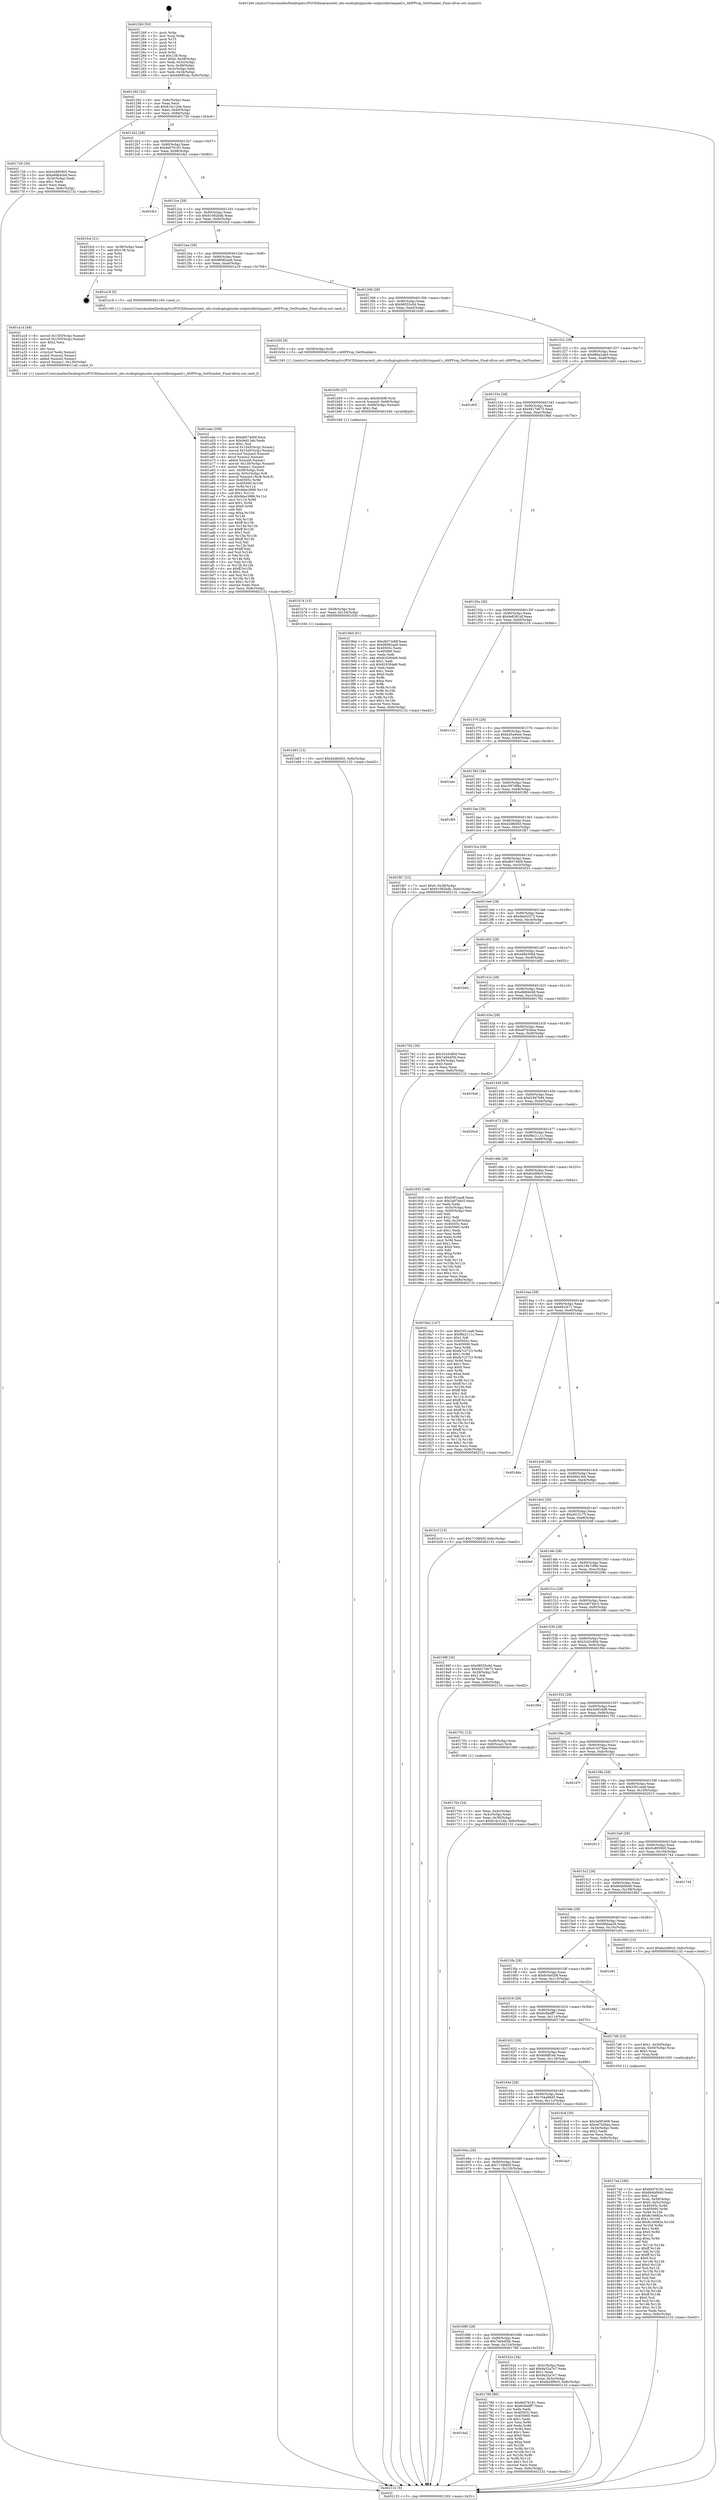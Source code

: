 digraph "0x401260" {
  label = "0x401260 (/mnt/c/Users/mathe/Desktop/tcc/POCII/binaries/extr_obs-studiopluginsobs-outputslibrtmpamf.c_AMFProp_GetNumber_Final-ollvm.out::main(0))"
  labelloc = "t"
  node[shape=record]

  Entry [label="",width=0.3,height=0.3,shape=circle,fillcolor=black,style=filled]
  "0x401292" [label="{
     0x401292 [32]\l
     | [instrs]\l
     &nbsp;&nbsp;0x401292 \<+6\>: mov -0x8c(%rbp),%eax\l
     &nbsp;&nbsp;0x401298 \<+2\>: mov %eax,%ecx\l
     &nbsp;&nbsp;0x40129a \<+6\>: sub $0x814c12d4,%ecx\l
     &nbsp;&nbsp;0x4012a0 \<+6\>: mov %eax,-0x90(%rbp)\l
     &nbsp;&nbsp;0x4012a6 \<+6\>: mov %ecx,-0x94(%rbp)\l
     &nbsp;&nbsp;0x4012ac \<+6\>: je 0000000000401726 \<main+0x4c6\>\l
  }"]
  "0x401726" [label="{
     0x401726 [30]\l
     | [instrs]\l
     &nbsp;&nbsp;0x401726 \<+5\>: mov $0x5c895905,%eax\l
     &nbsp;&nbsp;0x40172b \<+5\>: mov $0xe8d64cb8,%ecx\l
     &nbsp;&nbsp;0x401730 \<+3\>: mov -0x30(%rbp),%edx\l
     &nbsp;&nbsp;0x401733 \<+3\>: cmp $0x1,%edx\l
     &nbsp;&nbsp;0x401736 \<+3\>: cmovl %ecx,%eax\l
     &nbsp;&nbsp;0x401739 \<+6\>: mov %eax,-0x8c(%rbp)\l
     &nbsp;&nbsp;0x40173f \<+5\>: jmp 0000000000402132 \<main+0xed2\>\l
  }"]
  "0x4012b2" [label="{
     0x4012b2 [28]\l
     | [instrs]\l
     &nbsp;&nbsp;0x4012b2 \<+5\>: jmp 00000000004012b7 \<main+0x57\>\l
     &nbsp;&nbsp;0x4012b7 \<+6\>: mov -0x90(%rbp),%eax\l
     &nbsp;&nbsp;0x4012bd \<+5\>: sub $0x8e076181,%eax\l
     &nbsp;&nbsp;0x4012c2 \<+6\>: mov %eax,-0x98(%rbp)\l
     &nbsp;&nbsp;0x4012c8 \<+6\>: je 0000000000401fe2 \<main+0xd82\>\l
  }"]
  Exit [label="",width=0.3,height=0.3,shape=circle,fillcolor=black,style=filled,peripheries=2]
  "0x401fe2" [label="{
     0x401fe2\l
  }", style=dashed]
  "0x4012ce" [label="{
     0x4012ce [28]\l
     | [instrs]\l
     &nbsp;&nbsp;0x4012ce \<+5\>: jmp 00000000004012d3 \<main+0x73\>\l
     &nbsp;&nbsp;0x4012d3 \<+6\>: mov -0x90(%rbp),%eax\l
     &nbsp;&nbsp;0x4012d9 \<+5\>: sub $0x91082bdb,%eax\l
     &nbsp;&nbsp;0x4012de \<+6\>: mov %eax,-0x9c(%rbp)\l
     &nbsp;&nbsp;0x4012e4 \<+6\>: je 0000000000401fcd \<main+0xd6d\>\l
  }"]
  "0x401b83" [label="{
     0x401b83 [15]\l
     | [instrs]\l
     &nbsp;&nbsp;0x401b83 \<+10\>: movl $0xd2dfe0d3,-0x8c(%rbp)\l
     &nbsp;&nbsp;0x401b8d \<+5\>: jmp 0000000000402132 \<main+0xed2\>\l
  }"]
  "0x401fcd" [label="{
     0x401fcd [21]\l
     | [instrs]\l
     &nbsp;&nbsp;0x401fcd \<+3\>: mov -0x38(%rbp),%eax\l
     &nbsp;&nbsp;0x401fd0 \<+7\>: add $0x138,%rsp\l
     &nbsp;&nbsp;0x401fd7 \<+1\>: pop %rbx\l
     &nbsp;&nbsp;0x401fd8 \<+2\>: pop %r12\l
     &nbsp;&nbsp;0x401fda \<+2\>: pop %r13\l
     &nbsp;&nbsp;0x401fdc \<+2\>: pop %r14\l
     &nbsp;&nbsp;0x401fde \<+2\>: pop %r15\l
     &nbsp;&nbsp;0x401fe0 \<+1\>: pop %rbp\l
     &nbsp;&nbsp;0x401fe1 \<+1\>: ret\l
  }"]
  "0x4012ea" [label="{
     0x4012ea [28]\l
     | [instrs]\l
     &nbsp;&nbsp;0x4012ea \<+5\>: jmp 00000000004012ef \<main+0x8f\>\l
     &nbsp;&nbsp;0x4012ef \<+6\>: mov -0x90(%rbp),%eax\l
     &nbsp;&nbsp;0x4012f5 \<+5\>: sub $0x98082aa9,%eax\l
     &nbsp;&nbsp;0x4012fa \<+6\>: mov %eax,-0xa0(%rbp)\l
     &nbsp;&nbsp;0x401300 \<+6\>: je 0000000000401a18 \<main+0x7b8\>\l
  }"]
  "0x401b74" [label="{
     0x401b74 [15]\l
     | [instrs]\l
     &nbsp;&nbsp;0x401b74 \<+4\>: mov -0x58(%rbp),%rdi\l
     &nbsp;&nbsp;0x401b78 \<+6\>: mov %eax,-0x134(%rbp)\l
     &nbsp;&nbsp;0x401b7e \<+5\>: call 0000000000401030 \<free@plt\>\l
     | [calls]\l
     &nbsp;&nbsp;0x401030 \{1\} (unknown)\l
  }"]
  "0x401a18" [label="{
     0x401a18 [5]\l
     | [instrs]\l
     &nbsp;&nbsp;0x401a18 \<+5\>: call 0000000000401160 \<next_i\>\l
     | [calls]\l
     &nbsp;&nbsp;0x401160 \{1\} (/mnt/c/Users/mathe/Desktop/tcc/POCII/binaries/extr_obs-studiopluginsobs-outputslibrtmpamf.c_AMFProp_GetNumber_Final-ollvm.out::next_i)\l
  }"]
  "0x401306" [label="{
     0x401306 [28]\l
     | [instrs]\l
     &nbsp;&nbsp;0x401306 \<+5\>: jmp 000000000040130b \<main+0xab\>\l
     &nbsp;&nbsp;0x40130b \<+6\>: mov -0x90(%rbp),%eax\l
     &nbsp;&nbsp;0x401311 \<+5\>: sub $0x98555c0d,%eax\l
     &nbsp;&nbsp;0x401316 \<+6\>: mov %eax,-0xa4(%rbp)\l
     &nbsp;&nbsp;0x40131c \<+6\>: je 0000000000401b50 \<main+0x8f0\>\l
  }"]
  "0x401b59" [label="{
     0x401b59 [27]\l
     | [instrs]\l
     &nbsp;&nbsp;0x401b59 \<+10\>: movabs $0x4030f6,%rdi\l
     &nbsp;&nbsp;0x401b63 \<+5\>: movsd %xmm0,-0x68(%rbp)\l
     &nbsp;&nbsp;0x401b68 \<+5\>: movsd -0x68(%rbp),%xmm0\l
     &nbsp;&nbsp;0x401b6d \<+2\>: mov $0x1,%al\l
     &nbsp;&nbsp;0x401b6f \<+5\>: call 0000000000401040 \<printf@plt\>\l
     | [calls]\l
     &nbsp;&nbsp;0x401040 \{1\} (unknown)\l
  }"]
  "0x401b50" [label="{
     0x401b50 [9]\l
     | [instrs]\l
     &nbsp;&nbsp;0x401b50 \<+4\>: mov -0x58(%rbp),%rdi\l
     &nbsp;&nbsp;0x401b54 \<+5\>: call 0000000000401240 \<AMFProp_GetNumber\>\l
     | [calls]\l
     &nbsp;&nbsp;0x401240 \{1\} (/mnt/c/Users/mathe/Desktop/tcc/POCII/binaries/extr_obs-studiopluginsobs-outputslibrtmpamf.c_AMFProp_GetNumber_Final-ollvm.out::AMFProp_GetNumber)\l
  }"]
  "0x401322" [label="{
     0x401322 [28]\l
     | [instrs]\l
     &nbsp;&nbsp;0x401322 \<+5\>: jmp 0000000000401327 \<main+0xc7\>\l
     &nbsp;&nbsp;0x401327 \<+6\>: mov -0x90(%rbp),%eax\l
     &nbsp;&nbsp;0x40132d \<+5\>: sub $0x98ba2ab0,%eax\l
     &nbsp;&nbsp;0x401332 \<+6\>: mov %eax,-0xa8(%rbp)\l
     &nbsp;&nbsp;0x401338 \<+6\>: je 0000000000401d05 \<main+0xaa5\>\l
  }"]
  "0x401a4e" [label="{
     0x401a4e [209]\l
     | [instrs]\l
     &nbsp;&nbsp;0x401a4e \<+5\>: mov $0xd6574d0f,%ecx\l
     &nbsp;&nbsp;0x401a53 \<+5\>: mov $0x9dd13eb,%edx\l
     &nbsp;&nbsp;0x401a58 \<+3\>: mov $0x1,%sil\l
     &nbsp;&nbsp;0x401a5b \<+8\>: movsd 0x15a5(%rip),%xmm1\l
     &nbsp;&nbsp;0x401a63 \<+8\>: movsd 0x15a5(%rip),%xmm2\l
     &nbsp;&nbsp;0x401a6b \<+4\>: cvtss2sd %xmm0,%xmm0\l
     &nbsp;&nbsp;0x401a6f \<+4\>: divsd %xmm2,%xmm0\l
     &nbsp;&nbsp;0x401a73 \<+4\>: addsd %xmm0,%xmm1\l
     &nbsp;&nbsp;0x401a77 \<+8\>: movsd -0x130(%rbp),%xmm0\l
     &nbsp;&nbsp;0x401a7f \<+4\>: mulsd %xmm1,%xmm0\l
     &nbsp;&nbsp;0x401a83 \<+4\>: mov -0x58(%rbp),%rdi\l
     &nbsp;&nbsp;0x401a87 \<+4\>: movslq -0x5c(%rbp),%r8\l
     &nbsp;&nbsp;0x401a8b \<+6\>: movsd %xmm0,(%rdi,%r8,8)\l
     &nbsp;&nbsp;0x401a91 \<+8\>: mov 0x40505c,%r9d\l
     &nbsp;&nbsp;0x401a99 \<+8\>: mov 0x405060,%r10d\l
     &nbsp;&nbsp;0x401aa1 \<+3\>: mov %r9d,%r11d\l
     &nbsp;&nbsp;0x401aa4 \<+7\>: add $0x9dac3886,%r11d\l
     &nbsp;&nbsp;0x401aab \<+4\>: sub $0x1,%r11d\l
     &nbsp;&nbsp;0x401aaf \<+7\>: sub $0x9dac3886,%r11d\l
     &nbsp;&nbsp;0x401ab6 \<+4\>: imul %r11d,%r9d\l
     &nbsp;&nbsp;0x401aba \<+4\>: and $0x1,%r9d\l
     &nbsp;&nbsp;0x401abe \<+4\>: cmp $0x0,%r9d\l
     &nbsp;&nbsp;0x401ac2 \<+3\>: sete %bl\l
     &nbsp;&nbsp;0x401ac5 \<+4\>: cmp $0xa,%r10d\l
     &nbsp;&nbsp;0x401ac9 \<+4\>: setl %r14b\l
     &nbsp;&nbsp;0x401acd \<+3\>: mov %bl,%r15b\l
     &nbsp;&nbsp;0x401ad0 \<+4\>: xor $0xff,%r15b\l
     &nbsp;&nbsp;0x401ad4 \<+3\>: mov %r14b,%r12b\l
     &nbsp;&nbsp;0x401ad7 \<+4\>: xor $0xff,%r12b\l
     &nbsp;&nbsp;0x401adb \<+4\>: xor $0x1,%sil\l
     &nbsp;&nbsp;0x401adf \<+3\>: mov %r15b,%r13b\l
     &nbsp;&nbsp;0x401ae2 \<+4\>: and $0xff,%r13b\l
     &nbsp;&nbsp;0x401ae6 \<+3\>: and %sil,%bl\l
     &nbsp;&nbsp;0x401ae9 \<+3\>: mov %r12b,%dil\l
     &nbsp;&nbsp;0x401aec \<+4\>: and $0xff,%dil\l
     &nbsp;&nbsp;0x401af0 \<+3\>: and %sil,%r14b\l
     &nbsp;&nbsp;0x401af3 \<+3\>: or %bl,%r13b\l
     &nbsp;&nbsp;0x401af6 \<+3\>: or %r14b,%dil\l
     &nbsp;&nbsp;0x401af9 \<+3\>: xor %dil,%r13b\l
     &nbsp;&nbsp;0x401afc \<+3\>: or %r12b,%r15b\l
     &nbsp;&nbsp;0x401aff \<+4\>: xor $0xff,%r15b\l
     &nbsp;&nbsp;0x401b03 \<+4\>: or $0x1,%sil\l
     &nbsp;&nbsp;0x401b07 \<+3\>: and %sil,%r15b\l
     &nbsp;&nbsp;0x401b0a \<+3\>: or %r15b,%r13b\l
     &nbsp;&nbsp;0x401b0d \<+4\>: test $0x1,%r13b\l
     &nbsp;&nbsp;0x401b11 \<+3\>: cmovne %edx,%ecx\l
     &nbsp;&nbsp;0x401b14 \<+6\>: mov %ecx,-0x8c(%rbp)\l
     &nbsp;&nbsp;0x401b1a \<+5\>: jmp 0000000000402132 \<main+0xed2\>\l
  }"]
  "0x401d05" [label="{
     0x401d05\l
  }", style=dashed]
  "0x40133e" [label="{
     0x40133e [28]\l
     | [instrs]\l
     &nbsp;&nbsp;0x40133e \<+5\>: jmp 0000000000401343 \<main+0xe3\>\l
     &nbsp;&nbsp;0x401343 \<+6\>: mov -0x90(%rbp),%eax\l
     &nbsp;&nbsp;0x401349 \<+5\>: sub $0x9d17d673,%eax\l
     &nbsp;&nbsp;0x40134e \<+6\>: mov %eax,-0xac(%rbp)\l
     &nbsp;&nbsp;0x401354 \<+6\>: je 00000000004019bd \<main+0x75d\>\l
  }"]
  "0x401a1d" [label="{
     0x401a1d [49]\l
     | [instrs]\l
     &nbsp;&nbsp;0x401a1d \<+8\>: movsd 0x15f3(%rip),%xmm0\l
     &nbsp;&nbsp;0x401a25 \<+8\>: movsd 0x15f3(%rip),%xmm1\l
     &nbsp;&nbsp;0x401a2d \<+5\>: mov $0x2,%ecx\l
     &nbsp;&nbsp;0x401a32 \<+1\>: cltd\l
     &nbsp;&nbsp;0x401a33 \<+2\>: idiv %ecx\l
     &nbsp;&nbsp;0x401a35 \<+4\>: cvtsi2sd %edx,%xmm2\l
     &nbsp;&nbsp;0x401a39 \<+4\>: mulsd %xmm2,%xmm1\l
     &nbsp;&nbsp;0x401a3d \<+4\>: addsd %xmm0,%xmm1\l
     &nbsp;&nbsp;0x401a41 \<+8\>: movsd %xmm1,-0x130(%rbp)\l
     &nbsp;&nbsp;0x401a49 \<+5\>: call 00000000004011a0 \<next_f\>\l
     | [calls]\l
     &nbsp;&nbsp;0x4011a0 \{1\} (/mnt/c/Users/mathe/Desktop/tcc/POCII/binaries/extr_obs-studiopluginsobs-outputslibrtmpamf.c_AMFProp_GetNumber_Final-ollvm.out::next_f)\l
  }"]
  "0x4019bd" [label="{
     0x4019bd [91]\l
     | [instrs]\l
     &nbsp;&nbsp;0x4019bd \<+5\>: mov $0xd6574d0f,%eax\l
     &nbsp;&nbsp;0x4019c2 \<+5\>: mov $0x98082aa9,%ecx\l
     &nbsp;&nbsp;0x4019c7 \<+7\>: mov 0x40505c,%edx\l
     &nbsp;&nbsp;0x4019ce \<+7\>: mov 0x405060,%esi\l
     &nbsp;&nbsp;0x4019d5 \<+2\>: mov %edx,%edi\l
     &nbsp;&nbsp;0x4019d7 \<+6\>: add $0x816394e6,%edi\l
     &nbsp;&nbsp;0x4019dd \<+3\>: sub $0x1,%edi\l
     &nbsp;&nbsp;0x4019e0 \<+6\>: sub $0x816394e6,%edi\l
     &nbsp;&nbsp;0x4019e6 \<+3\>: imul %edi,%edx\l
     &nbsp;&nbsp;0x4019e9 \<+3\>: and $0x1,%edx\l
     &nbsp;&nbsp;0x4019ec \<+3\>: cmp $0x0,%edx\l
     &nbsp;&nbsp;0x4019ef \<+4\>: sete %r8b\l
     &nbsp;&nbsp;0x4019f3 \<+3\>: cmp $0xa,%esi\l
     &nbsp;&nbsp;0x4019f6 \<+4\>: setl %r9b\l
     &nbsp;&nbsp;0x4019fa \<+3\>: mov %r8b,%r10b\l
     &nbsp;&nbsp;0x4019fd \<+3\>: and %r9b,%r10b\l
     &nbsp;&nbsp;0x401a00 \<+3\>: xor %r9b,%r8b\l
     &nbsp;&nbsp;0x401a03 \<+3\>: or %r8b,%r10b\l
     &nbsp;&nbsp;0x401a06 \<+4\>: test $0x1,%r10b\l
     &nbsp;&nbsp;0x401a0a \<+3\>: cmovne %ecx,%eax\l
     &nbsp;&nbsp;0x401a0d \<+6\>: mov %eax,-0x8c(%rbp)\l
     &nbsp;&nbsp;0x401a13 \<+5\>: jmp 0000000000402132 \<main+0xed2\>\l
  }"]
  "0x40135a" [label="{
     0x40135a [28]\l
     | [instrs]\l
     &nbsp;&nbsp;0x40135a \<+5\>: jmp 000000000040135f \<main+0xff\>\l
     &nbsp;&nbsp;0x40135f \<+6\>: mov -0x90(%rbp),%eax\l
     &nbsp;&nbsp;0x401365 \<+5\>: sub $0x9e8381df,%eax\l
     &nbsp;&nbsp;0x40136a \<+6\>: mov %eax,-0xb0(%rbp)\l
     &nbsp;&nbsp;0x401370 \<+6\>: je 0000000000401c1b \<main+0x9bb\>\l
  }"]
  "0x4017ed" [label="{
     0x4017ed [166]\l
     | [instrs]\l
     &nbsp;&nbsp;0x4017ed \<+5\>: mov $0x8e076181,%ecx\l
     &nbsp;&nbsp;0x4017f2 \<+5\>: mov $0x664b0b40,%edx\l
     &nbsp;&nbsp;0x4017f7 \<+3\>: mov $0x1,%sil\l
     &nbsp;&nbsp;0x4017fa \<+4\>: mov %rax,-0x58(%rbp)\l
     &nbsp;&nbsp;0x4017fe \<+7\>: movl $0x0,-0x5c(%rbp)\l
     &nbsp;&nbsp;0x401805 \<+8\>: mov 0x40505c,%r8d\l
     &nbsp;&nbsp;0x40180d \<+8\>: mov 0x405060,%r9d\l
     &nbsp;&nbsp;0x401815 \<+3\>: mov %r8d,%r10d\l
     &nbsp;&nbsp;0x401818 \<+7\>: sub $0x8c16682e,%r10d\l
     &nbsp;&nbsp;0x40181f \<+4\>: sub $0x1,%r10d\l
     &nbsp;&nbsp;0x401823 \<+7\>: add $0x8c16682e,%r10d\l
     &nbsp;&nbsp;0x40182a \<+4\>: imul %r10d,%r8d\l
     &nbsp;&nbsp;0x40182e \<+4\>: and $0x1,%r8d\l
     &nbsp;&nbsp;0x401832 \<+4\>: cmp $0x0,%r8d\l
     &nbsp;&nbsp;0x401836 \<+4\>: sete %r11b\l
     &nbsp;&nbsp;0x40183a \<+4\>: cmp $0xa,%r9d\l
     &nbsp;&nbsp;0x40183e \<+3\>: setl %bl\l
     &nbsp;&nbsp;0x401841 \<+3\>: mov %r11b,%r14b\l
     &nbsp;&nbsp;0x401844 \<+4\>: xor $0xff,%r14b\l
     &nbsp;&nbsp;0x401848 \<+3\>: mov %bl,%r15b\l
     &nbsp;&nbsp;0x40184b \<+4\>: xor $0xff,%r15b\l
     &nbsp;&nbsp;0x40184f \<+4\>: xor $0x0,%sil\l
     &nbsp;&nbsp;0x401853 \<+3\>: mov %r14b,%r12b\l
     &nbsp;&nbsp;0x401856 \<+4\>: and $0x0,%r12b\l
     &nbsp;&nbsp;0x40185a \<+3\>: and %sil,%r11b\l
     &nbsp;&nbsp;0x40185d \<+3\>: mov %r15b,%r13b\l
     &nbsp;&nbsp;0x401860 \<+4\>: and $0x0,%r13b\l
     &nbsp;&nbsp;0x401864 \<+3\>: and %sil,%bl\l
     &nbsp;&nbsp;0x401867 \<+3\>: or %r11b,%r12b\l
     &nbsp;&nbsp;0x40186a \<+3\>: or %bl,%r13b\l
     &nbsp;&nbsp;0x40186d \<+3\>: xor %r13b,%r12b\l
     &nbsp;&nbsp;0x401870 \<+3\>: or %r15b,%r14b\l
     &nbsp;&nbsp;0x401873 \<+4\>: xor $0xff,%r14b\l
     &nbsp;&nbsp;0x401877 \<+4\>: or $0x0,%sil\l
     &nbsp;&nbsp;0x40187b \<+3\>: and %sil,%r14b\l
     &nbsp;&nbsp;0x40187e \<+3\>: or %r14b,%r12b\l
     &nbsp;&nbsp;0x401881 \<+4\>: test $0x1,%r12b\l
     &nbsp;&nbsp;0x401885 \<+3\>: cmovne %edx,%ecx\l
     &nbsp;&nbsp;0x401888 \<+6\>: mov %ecx,-0x8c(%rbp)\l
     &nbsp;&nbsp;0x40188e \<+5\>: jmp 0000000000402132 \<main+0xed2\>\l
  }"]
  "0x401c1b" [label="{
     0x401c1b\l
  }", style=dashed]
  "0x401376" [label="{
     0x401376 [28]\l
     | [instrs]\l
     &nbsp;&nbsp;0x401376 \<+5\>: jmp 000000000040137b \<main+0x11b\>\l
     &nbsp;&nbsp;0x40137b \<+6\>: mov -0x90(%rbp),%eax\l
     &nbsp;&nbsp;0x401381 \<+5\>: sub $0xb45a46ee,%eax\l
     &nbsp;&nbsp;0x401386 \<+6\>: mov %eax,-0xb4(%rbp)\l
     &nbsp;&nbsp;0x40138c \<+6\>: je 0000000000401eec \<main+0xc8c\>\l
  }"]
  "0x4016a2" [label="{
     0x4016a2\l
  }", style=dashed]
  "0x401eec" [label="{
     0x401eec\l
  }", style=dashed]
  "0x401392" [label="{
     0x401392 [28]\l
     | [instrs]\l
     &nbsp;&nbsp;0x401392 \<+5\>: jmp 0000000000401397 \<main+0x137\>\l
     &nbsp;&nbsp;0x401397 \<+6\>: mov -0x90(%rbp),%eax\l
     &nbsp;&nbsp;0x40139d \<+5\>: sub $0xc597df8a,%eax\l
     &nbsp;&nbsp;0x4013a2 \<+6\>: mov %eax,-0xb8(%rbp)\l
     &nbsp;&nbsp;0x4013a8 \<+6\>: je 0000000000401f85 \<main+0xd25\>\l
  }"]
  "0x401780" [label="{
     0x401780 [86]\l
     | [instrs]\l
     &nbsp;&nbsp;0x401780 \<+5\>: mov $0x8e076181,%eax\l
     &nbsp;&nbsp;0x401785 \<+5\>: mov $0x6c6bdff7,%ecx\l
     &nbsp;&nbsp;0x40178a \<+2\>: xor %edx,%edx\l
     &nbsp;&nbsp;0x40178c \<+7\>: mov 0x40505c,%esi\l
     &nbsp;&nbsp;0x401793 \<+7\>: mov 0x405060,%edi\l
     &nbsp;&nbsp;0x40179a \<+3\>: sub $0x1,%edx\l
     &nbsp;&nbsp;0x40179d \<+3\>: mov %esi,%r8d\l
     &nbsp;&nbsp;0x4017a0 \<+3\>: add %edx,%r8d\l
     &nbsp;&nbsp;0x4017a3 \<+4\>: imul %r8d,%esi\l
     &nbsp;&nbsp;0x4017a7 \<+3\>: and $0x1,%esi\l
     &nbsp;&nbsp;0x4017aa \<+3\>: cmp $0x0,%esi\l
     &nbsp;&nbsp;0x4017ad \<+4\>: sete %r9b\l
     &nbsp;&nbsp;0x4017b1 \<+3\>: cmp $0xa,%edi\l
     &nbsp;&nbsp;0x4017b4 \<+4\>: setl %r10b\l
     &nbsp;&nbsp;0x4017b8 \<+3\>: mov %r9b,%r11b\l
     &nbsp;&nbsp;0x4017bb \<+3\>: and %r10b,%r11b\l
     &nbsp;&nbsp;0x4017be \<+3\>: xor %r10b,%r9b\l
     &nbsp;&nbsp;0x4017c1 \<+3\>: or %r9b,%r11b\l
     &nbsp;&nbsp;0x4017c4 \<+4\>: test $0x1,%r11b\l
     &nbsp;&nbsp;0x4017c8 \<+3\>: cmovne %ecx,%eax\l
     &nbsp;&nbsp;0x4017cb \<+6\>: mov %eax,-0x8c(%rbp)\l
     &nbsp;&nbsp;0x4017d1 \<+5\>: jmp 0000000000402132 \<main+0xed2\>\l
  }"]
  "0x401f85" [label="{
     0x401f85\l
  }", style=dashed]
  "0x4013ae" [label="{
     0x4013ae [28]\l
     | [instrs]\l
     &nbsp;&nbsp;0x4013ae \<+5\>: jmp 00000000004013b3 \<main+0x153\>\l
     &nbsp;&nbsp;0x4013b3 \<+6\>: mov -0x90(%rbp),%eax\l
     &nbsp;&nbsp;0x4013b9 \<+5\>: sub $0xd2dfe0d3,%eax\l
     &nbsp;&nbsp;0x4013be \<+6\>: mov %eax,-0xbc(%rbp)\l
     &nbsp;&nbsp;0x4013c4 \<+6\>: je 0000000000401fb7 \<main+0xd57\>\l
  }"]
  "0x401686" [label="{
     0x401686 [28]\l
     | [instrs]\l
     &nbsp;&nbsp;0x401686 \<+5\>: jmp 000000000040168b \<main+0x42b\>\l
     &nbsp;&nbsp;0x40168b \<+6\>: mov -0x90(%rbp),%eax\l
     &nbsp;&nbsp;0x401691 \<+5\>: sub $0x7a944f3b,%eax\l
     &nbsp;&nbsp;0x401696 \<+6\>: mov %eax,-0x124(%rbp)\l
     &nbsp;&nbsp;0x40169c \<+6\>: je 0000000000401780 \<main+0x520\>\l
  }"]
  "0x401fb7" [label="{
     0x401fb7 [22]\l
     | [instrs]\l
     &nbsp;&nbsp;0x401fb7 \<+7\>: movl $0x0,-0x38(%rbp)\l
     &nbsp;&nbsp;0x401fbe \<+10\>: movl $0x91082bdb,-0x8c(%rbp)\l
     &nbsp;&nbsp;0x401fc8 \<+5\>: jmp 0000000000402132 \<main+0xed2\>\l
  }"]
  "0x4013ca" [label="{
     0x4013ca [28]\l
     | [instrs]\l
     &nbsp;&nbsp;0x4013ca \<+5\>: jmp 00000000004013cf \<main+0x16f\>\l
     &nbsp;&nbsp;0x4013cf \<+6\>: mov -0x90(%rbp),%eax\l
     &nbsp;&nbsp;0x4013d5 \<+5\>: sub $0xd6574d0f,%eax\l
     &nbsp;&nbsp;0x4013da \<+6\>: mov %eax,-0xc0(%rbp)\l
     &nbsp;&nbsp;0x4013e0 \<+6\>: je 0000000000402022 \<main+0xdc2\>\l
  }"]
  "0x401b2e" [label="{
     0x401b2e [34]\l
     | [instrs]\l
     &nbsp;&nbsp;0x401b2e \<+3\>: mov -0x5c(%rbp),%eax\l
     &nbsp;&nbsp;0x401b31 \<+5\>: add $0x9a32a7e7,%eax\l
     &nbsp;&nbsp;0x401b36 \<+3\>: add $0x1,%eax\l
     &nbsp;&nbsp;0x401b39 \<+5\>: sub $0x9a32a7e7,%eax\l
     &nbsp;&nbsp;0x401b3e \<+3\>: mov %eax,-0x5c(%rbp)\l
     &nbsp;&nbsp;0x401b41 \<+10\>: movl $0xfa2d96c0,-0x8c(%rbp)\l
     &nbsp;&nbsp;0x401b4b \<+5\>: jmp 0000000000402132 \<main+0xed2\>\l
  }"]
  "0x402022" [label="{
     0x402022\l
  }", style=dashed]
  "0x4013e6" [label="{
     0x4013e6 [28]\l
     | [instrs]\l
     &nbsp;&nbsp;0x4013e6 \<+5\>: jmp 00000000004013eb \<main+0x18b\>\l
     &nbsp;&nbsp;0x4013eb \<+6\>: mov -0x90(%rbp),%eax\l
     &nbsp;&nbsp;0x4013f1 \<+5\>: sub $0xdda92573,%eax\l
     &nbsp;&nbsp;0x4013f6 \<+6\>: mov %eax,-0xc4(%rbp)\l
     &nbsp;&nbsp;0x4013fc \<+6\>: je 0000000000401ce7 \<main+0xa87\>\l
  }"]
  "0x40166a" [label="{
     0x40166a [28]\l
     | [instrs]\l
     &nbsp;&nbsp;0x40166a \<+5\>: jmp 000000000040166f \<main+0x40f\>\l
     &nbsp;&nbsp;0x40166f \<+6\>: mov -0x90(%rbp),%eax\l
     &nbsp;&nbsp;0x401675 \<+5\>: sub $0x7158f45f,%eax\l
     &nbsp;&nbsp;0x40167a \<+6\>: mov %eax,-0x120(%rbp)\l
     &nbsp;&nbsp;0x401680 \<+6\>: je 0000000000401b2e \<main+0x8ce\>\l
  }"]
  "0x401ce7" [label="{
     0x401ce7\l
  }", style=dashed]
  "0x401402" [label="{
     0x401402 [28]\l
     | [instrs]\l
     &nbsp;&nbsp;0x401402 \<+5\>: jmp 0000000000401407 \<main+0x1a7\>\l
     &nbsp;&nbsp;0x401407 \<+6\>: mov -0x90(%rbp),%eax\l
     &nbsp;&nbsp;0x40140d \<+5\>: sub $0xe48e3094,%eax\l
     &nbsp;&nbsp;0x401412 \<+6\>: mov %eax,-0xc8(%rbp)\l
     &nbsp;&nbsp;0x401418 \<+6\>: je 0000000000401b92 \<main+0x932\>\l
  }"]
  "0x401fa3" [label="{
     0x401fa3\l
  }", style=dashed]
  "0x401b92" [label="{
     0x401b92\l
  }", style=dashed]
  "0x40141e" [label="{
     0x40141e [28]\l
     | [instrs]\l
     &nbsp;&nbsp;0x40141e \<+5\>: jmp 0000000000401423 \<main+0x1c3\>\l
     &nbsp;&nbsp;0x401423 \<+6\>: mov -0x90(%rbp),%eax\l
     &nbsp;&nbsp;0x401429 \<+5\>: sub $0xe8d64cb8,%eax\l
     &nbsp;&nbsp;0x40142e \<+6\>: mov %eax,-0xcc(%rbp)\l
     &nbsp;&nbsp;0x401434 \<+6\>: je 0000000000401762 \<main+0x502\>\l
  }"]
  "0x40170e" [label="{
     0x40170e [24]\l
     | [instrs]\l
     &nbsp;&nbsp;0x40170e \<+3\>: mov %eax,-0x4c(%rbp)\l
     &nbsp;&nbsp;0x401711 \<+3\>: mov -0x4c(%rbp),%eax\l
     &nbsp;&nbsp;0x401714 \<+3\>: mov %eax,-0x30(%rbp)\l
     &nbsp;&nbsp;0x401717 \<+10\>: movl $0x814c12d4,-0x8c(%rbp)\l
     &nbsp;&nbsp;0x401721 \<+5\>: jmp 0000000000402132 \<main+0xed2\>\l
  }"]
  "0x401762" [label="{
     0x401762 [30]\l
     | [instrs]\l
     &nbsp;&nbsp;0x401762 \<+5\>: mov $0x3243c80d,%eax\l
     &nbsp;&nbsp;0x401767 \<+5\>: mov $0x7a944f3b,%ecx\l
     &nbsp;&nbsp;0x40176c \<+3\>: mov -0x30(%rbp),%edx\l
     &nbsp;&nbsp;0x40176f \<+3\>: cmp $0x0,%edx\l
     &nbsp;&nbsp;0x401772 \<+3\>: cmove %ecx,%eax\l
     &nbsp;&nbsp;0x401775 \<+6\>: mov %eax,-0x8c(%rbp)\l
     &nbsp;&nbsp;0x40177b \<+5\>: jmp 0000000000402132 \<main+0xed2\>\l
  }"]
  "0x40143a" [label="{
     0x40143a [28]\l
     | [instrs]\l
     &nbsp;&nbsp;0x40143a \<+5\>: jmp 000000000040143f \<main+0x1df\>\l
     &nbsp;&nbsp;0x40143f \<+6\>: mov -0x90(%rbp),%eax\l
     &nbsp;&nbsp;0x401445 \<+5\>: sub $0xed7b2bea,%eax\l
     &nbsp;&nbsp;0x40144a \<+6\>: mov %eax,-0xd0(%rbp)\l
     &nbsp;&nbsp;0x401450 \<+6\>: je 00000000004016e6 \<main+0x486\>\l
  }"]
  "0x401260" [label="{
     0x401260 [50]\l
     | [instrs]\l
     &nbsp;&nbsp;0x401260 \<+1\>: push %rbp\l
     &nbsp;&nbsp;0x401261 \<+3\>: mov %rsp,%rbp\l
     &nbsp;&nbsp;0x401264 \<+2\>: push %r15\l
     &nbsp;&nbsp;0x401266 \<+2\>: push %r14\l
     &nbsp;&nbsp;0x401268 \<+2\>: push %r13\l
     &nbsp;&nbsp;0x40126a \<+2\>: push %r12\l
     &nbsp;&nbsp;0x40126c \<+1\>: push %rbx\l
     &nbsp;&nbsp;0x40126d \<+7\>: sub $0x138,%rsp\l
     &nbsp;&nbsp;0x401274 \<+7\>: movl $0x0,-0x38(%rbp)\l
     &nbsp;&nbsp;0x40127b \<+3\>: mov %edi,-0x3c(%rbp)\l
     &nbsp;&nbsp;0x40127e \<+4\>: mov %rsi,-0x48(%rbp)\l
     &nbsp;&nbsp;0x401282 \<+3\>: mov -0x3c(%rbp),%edi\l
     &nbsp;&nbsp;0x401285 \<+3\>: mov %edi,-0x34(%rbp)\l
     &nbsp;&nbsp;0x401288 \<+10\>: movl $0x6d6ff1eb,-0x8c(%rbp)\l
  }"]
  "0x4016e6" [label="{
     0x4016e6\l
  }", style=dashed]
  "0x401456" [label="{
     0x401456 [28]\l
     | [instrs]\l
     &nbsp;&nbsp;0x401456 \<+5\>: jmp 000000000040145b \<main+0x1fb\>\l
     &nbsp;&nbsp;0x40145b \<+6\>: mov -0x90(%rbp),%eax\l
     &nbsp;&nbsp;0x401461 \<+5\>: sub $0xf19d7b94,%eax\l
     &nbsp;&nbsp;0x401466 \<+6\>: mov %eax,-0xd4(%rbp)\l
     &nbsp;&nbsp;0x40146c \<+6\>: je 00000000004020cd \<main+0xe6d\>\l
  }"]
  "0x402132" [label="{
     0x402132 [5]\l
     | [instrs]\l
     &nbsp;&nbsp;0x402132 \<+5\>: jmp 0000000000401292 \<main+0x32\>\l
  }"]
  "0x4020cd" [label="{
     0x4020cd\l
  }", style=dashed]
  "0x401472" [label="{
     0x401472 [28]\l
     | [instrs]\l
     &nbsp;&nbsp;0x401472 \<+5\>: jmp 0000000000401477 \<main+0x217\>\l
     &nbsp;&nbsp;0x401477 \<+6\>: mov -0x90(%rbp),%eax\l
     &nbsp;&nbsp;0x40147d \<+5\>: sub $0xf8e2111c,%eax\l
     &nbsp;&nbsp;0x401482 \<+6\>: mov %eax,-0xd8(%rbp)\l
     &nbsp;&nbsp;0x401488 \<+6\>: je 0000000000401935 \<main+0x6d5\>\l
  }"]
  "0x40164e" [label="{
     0x40164e [28]\l
     | [instrs]\l
     &nbsp;&nbsp;0x40164e \<+5\>: jmp 0000000000401653 \<main+0x3f3\>\l
     &nbsp;&nbsp;0x401653 \<+6\>: mov -0x90(%rbp),%eax\l
     &nbsp;&nbsp;0x401659 \<+5\>: sub $0x704a96d5,%eax\l
     &nbsp;&nbsp;0x40165e \<+6\>: mov %eax,-0x11c(%rbp)\l
     &nbsp;&nbsp;0x401664 \<+6\>: je 0000000000401fa3 \<main+0xd43\>\l
  }"]
  "0x401935" [label="{
     0x401935 [106]\l
     | [instrs]\l
     &nbsp;&nbsp;0x401935 \<+5\>: mov $0x53f1cea8,%eax\l
     &nbsp;&nbsp;0x40193a \<+5\>: mov $0x2a974bc5,%ecx\l
     &nbsp;&nbsp;0x40193f \<+2\>: xor %edx,%edx\l
     &nbsp;&nbsp;0x401941 \<+3\>: mov -0x5c(%rbp),%esi\l
     &nbsp;&nbsp;0x401944 \<+3\>: cmp -0x50(%rbp),%esi\l
     &nbsp;&nbsp;0x401947 \<+4\>: setl %dil\l
     &nbsp;&nbsp;0x40194b \<+4\>: and $0x1,%dil\l
     &nbsp;&nbsp;0x40194f \<+4\>: mov %dil,-0x29(%rbp)\l
     &nbsp;&nbsp;0x401953 \<+7\>: mov 0x40505c,%esi\l
     &nbsp;&nbsp;0x40195a \<+8\>: mov 0x405060,%r8d\l
     &nbsp;&nbsp;0x401962 \<+3\>: sub $0x1,%edx\l
     &nbsp;&nbsp;0x401965 \<+3\>: mov %esi,%r9d\l
     &nbsp;&nbsp;0x401968 \<+3\>: add %edx,%r9d\l
     &nbsp;&nbsp;0x40196b \<+4\>: imul %r9d,%esi\l
     &nbsp;&nbsp;0x40196f \<+3\>: and $0x1,%esi\l
     &nbsp;&nbsp;0x401972 \<+3\>: cmp $0x0,%esi\l
     &nbsp;&nbsp;0x401975 \<+4\>: sete %dil\l
     &nbsp;&nbsp;0x401979 \<+4\>: cmp $0xa,%r8d\l
     &nbsp;&nbsp;0x40197d \<+4\>: setl %r10b\l
     &nbsp;&nbsp;0x401981 \<+3\>: mov %dil,%r11b\l
     &nbsp;&nbsp;0x401984 \<+3\>: and %r10b,%r11b\l
     &nbsp;&nbsp;0x401987 \<+3\>: xor %r10b,%dil\l
     &nbsp;&nbsp;0x40198a \<+3\>: or %dil,%r11b\l
     &nbsp;&nbsp;0x40198d \<+4\>: test $0x1,%r11b\l
     &nbsp;&nbsp;0x401991 \<+3\>: cmovne %ecx,%eax\l
     &nbsp;&nbsp;0x401994 \<+6\>: mov %eax,-0x8c(%rbp)\l
     &nbsp;&nbsp;0x40199a \<+5\>: jmp 0000000000402132 \<main+0xed2\>\l
  }"]
  "0x40148e" [label="{
     0x40148e [28]\l
     | [instrs]\l
     &nbsp;&nbsp;0x40148e \<+5\>: jmp 0000000000401493 \<main+0x233\>\l
     &nbsp;&nbsp;0x401493 \<+6\>: mov -0x90(%rbp),%eax\l
     &nbsp;&nbsp;0x401499 \<+5\>: sub $0xfa2d96c0,%eax\l
     &nbsp;&nbsp;0x40149e \<+6\>: mov %eax,-0xdc(%rbp)\l
     &nbsp;&nbsp;0x4014a4 \<+6\>: je 00000000004018a2 \<main+0x642\>\l
  }"]
  "0x4016c8" [label="{
     0x4016c8 [30]\l
     | [instrs]\l
     &nbsp;&nbsp;0x4016c8 \<+5\>: mov $0x3e9f1608,%eax\l
     &nbsp;&nbsp;0x4016cd \<+5\>: mov $0xed7b2bea,%ecx\l
     &nbsp;&nbsp;0x4016d2 \<+3\>: mov -0x34(%rbp),%edx\l
     &nbsp;&nbsp;0x4016d5 \<+3\>: cmp $0x2,%edx\l
     &nbsp;&nbsp;0x4016d8 \<+3\>: cmovne %ecx,%eax\l
     &nbsp;&nbsp;0x4016db \<+6\>: mov %eax,-0x8c(%rbp)\l
     &nbsp;&nbsp;0x4016e1 \<+5\>: jmp 0000000000402132 \<main+0xed2\>\l
  }"]
  "0x4018a2" [label="{
     0x4018a2 [147]\l
     | [instrs]\l
     &nbsp;&nbsp;0x4018a2 \<+5\>: mov $0x53f1cea8,%eax\l
     &nbsp;&nbsp;0x4018a7 \<+5\>: mov $0xf8e2111c,%ecx\l
     &nbsp;&nbsp;0x4018ac \<+2\>: mov $0x1,%dl\l
     &nbsp;&nbsp;0x4018ae \<+7\>: mov 0x40505c,%esi\l
     &nbsp;&nbsp;0x4018b5 \<+7\>: mov 0x405060,%edi\l
     &nbsp;&nbsp;0x4018bc \<+3\>: mov %esi,%r8d\l
     &nbsp;&nbsp;0x4018bf \<+7\>: add $0xfa7c2723,%r8d\l
     &nbsp;&nbsp;0x4018c6 \<+4\>: sub $0x1,%r8d\l
     &nbsp;&nbsp;0x4018ca \<+7\>: sub $0xfa7c2723,%r8d\l
     &nbsp;&nbsp;0x4018d1 \<+4\>: imul %r8d,%esi\l
     &nbsp;&nbsp;0x4018d5 \<+3\>: and $0x1,%esi\l
     &nbsp;&nbsp;0x4018d8 \<+3\>: cmp $0x0,%esi\l
     &nbsp;&nbsp;0x4018db \<+4\>: sete %r9b\l
     &nbsp;&nbsp;0x4018df \<+3\>: cmp $0xa,%edi\l
     &nbsp;&nbsp;0x4018e2 \<+4\>: setl %r10b\l
     &nbsp;&nbsp;0x4018e6 \<+3\>: mov %r9b,%r11b\l
     &nbsp;&nbsp;0x4018e9 \<+4\>: xor $0xff,%r11b\l
     &nbsp;&nbsp;0x4018ed \<+3\>: mov %r10b,%bl\l
     &nbsp;&nbsp;0x4018f0 \<+3\>: xor $0xff,%bl\l
     &nbsp;&nbsp;0x4018f3 \<+3\>: xor $0x1,%dl\l
     &nbsp;&nbsp;0x4018f6 \<+3\>: mov %r11b,%r14b\l
     &nbsp;&nbsp;0x4018f9 \<+4\>: and $0xff,%r14b\l
     &nbsp;&nbsp;0x4018fd \<+3\>: and %dl,%r9b\l
     &nbsp;&nbsp;0x401900 \<+3\>: mov %bl,%r15b\l
     &nbsp;&nbsp;0x401903 \<+4\>: and $0xff,%r15b\l
     &nbsp;&nbsp;0x401907 \<+3\>: and %dl,%r10b\l
     &nbsp;&nbsp;0x40190a \<+3\>: or %r9b,%r14b\l
     &nbsp;&nbsp;0x40190d \<+3\>: or %r10b,%r15b\l
     &nbsp;&nbsp;0x401910 \<+3\>: xor %r15b,%r14b\l
     &nbsp;&nbsp;0x401913 \<+3\>: or %bl,%r11b\l
     &nbsp;&nbsp;0x401916 \<+4\>: xor $0xff,%r11b\l
     &nbsp;&nbsp;0x40191a \<+3\>: or $0x1,%dl\l
     &nbsp;&nbsp;0x40191d \<+3\>: and %dl,%r11b\l
     &nbsp;&nbsp;0x401920 \<+3\>: or %r11b,%r14b\l
     &nbsp;&nbsp;0x401923 \<+4\>: test $0x1,%r14b\l
     &nbsp;&nbsp;0x401927 \<+3\>: cmovne %ecx,%eax\l
     &nbsp;&nbsp;0x40192a \<+6\>: mov %eax,-0x8c(%rbp)\l
     &nbsp;&nbsp;0x401930 \<+5\>: jmp 0000000000402132 \<main+0xed2\>\l
  }"]
  "0x4014aa" [label="{
     0x4014aa [28]\l
     | [instrs]\l
     &nbsp;&nbsp;0x4014aa \<+5\>: jmp 00000000004014af \<main+0x24f\>\l
     &nbsp;&nbsp;0x4014af \<+6\>: mov -0x90(%rbp),%eax\l
     &nbsp;&nbsp;0x4014b5 \<+5\>: sub $0x691fe71,%eax\l
     &nbsp;&nbsp;0x4014ba \<+6\>: mov %eax,-0xe0(%rbp)\l
     &nbsp;&nbsp;0x4014c0 \<+6\>: je 0000000000401dda \<main+0xb7a\>\l
  }"]
  "0x401632" [label="{
     0x401632 [28]\l
     | [instrs]\l
     &nbsp;&nbsp;0x401632 \<+5\>: jmp 0000000000401637 \<main+0x3d7\>\l
     &nbsp;&nbsp;0x401637 \<+6\>: mov -0x90(%rbp),%eax\l
     &nbsp;&nbsp;0x40163d \<+5\>: sub $0x6d6ff1eb,%eax\l
     &nbsp;&nbsp;0x401642 \<+6\>: mov %eax,-0x118(%rbp)\l
     &nbsp;&nbsp;0x401648 \<+6\>: je 00000000004016c8 \<main+0x468\>\l
  }"]
  "0x401dda" [label="{
     0x401dda\l
  }", style=dashed]
  "0x4014c6" [label="{
     0x4014c6 [28]\l
     | [instrs]\l
     &nbsp;&nbsp;0x4014c6 \<+5\>: jmp 00000000004014cb \<main+0x26b\>\l
     &nbsp;&nbsp;0x4014cb \<+6\>: mov -0x90(%rbp),%eax\l
     &nbsp;&nbsp;0x4014d1 \<+5\>: sub $0x9dd13eb,%eax\l
     &nbsp;&nbsp;0x4014d6 \<+6\>: mov %eax,-0xe4(%rbp)\l
     &nbsp;&nbsp;0x4014dc \<+6\>: je 0000000000401b1f \<main+0x8bf\>\l
  }"]
  "0x4017d6" [label="{
     0x4017d6 [23]\l
     | [instrs]\l
     &nbsp;&nbsp;0x4017d6 \<+7\>: movl $0x1,-0x50(%rbp)\l
     &nbsp;&nbsp;0x4017dd \<+4\>: movslq -0x50(%rbp),%rax\l
     &nbsp;&nbsp;0x4017e1 \<+4\>: shl $0x3,%rax\l
     &nbsp;&nbsp;0x4017e5 \<+3\>: mov %rax,%rdi\l
     &nbsp;&nbsp;0x4017e8 \<+5\>: call 0000000000401050 \<malloc@plt\>\l
     | [calls]\l
     &nbsp;&nbsp;0x401050 \{1\} (unknown)\l
  }"]
  "0x401b1f" [label="{
     0x401b1f [15]\l
     | [instrs]\l
     &nbsp;&nbsp;0x401b1f \<+10\>: movl $0x7158f45f,-0x8c(%rbp)\l
     &nbsp;&nbsp;0x401b29 \<+5\>: jmp 0000000000402132 \<main+0xed2\>\l
  }"]
  "0x4014e2" [label="{
     0x4014e2 [28]\l
     | [instrs]\l
     &nbsp;&nbsp;0x4014e2 \<+5\>: jmp 00000000004014e7 \<main+0x287\>\l
     &nbsp;&nbsp;0x4014e7 \<+6\>: mov -0x90(%rbp),%eax\l
     &nbsp;&nbsp;0x4014ed \<+5\>: sub $0xd015175,%eax\l
     &nbsp;&nbsp;0x4014f2 \<+6\>: mov %eax,-0xe8(%rbp)\l
     &nbsp;&nbsp;0x4014f8 \<+6\>: je 00000000004020ef \<main+0xe8f\>\l
  }"]
  "0x401616" [label="{
     0x401616 [28]\l
     | [instrs]\l
     &nbsp;&nbsp;0x401616 \<+5\>: jmp 000000000040161b \<main+0x3bb\>\l
     &nbsp;&nbsp;0x40161b \<+6\>: mov -0x90(%rbp),%eax\l
     &nbsp;&nbsp;0x401621 \<+5\>: sub $0x6c6bdff7,%eax\l
     &nbsp;&nbsp;0x401626 \<+6\>: mov %eax,-0x114(%rbp)\l
     &nbsp;&nbsp;0x40162c \<+6\>: je 00000000004017d6 \<main+0x576\>\l
  }"]
  "0x4020ef" [label="{
     0x4020ef\l
  }", style=dashed]
  "0x4014fe" [label="{
     0x4014fe [28]\l
     | [instrs]\l
     &nbsp;&nbsp;0x4014fe \<+5\>: jmp 0000000000401503 \<main+0x2a3\>\l
     &nbsp;&nbsp;0x401503 \<+6\>: mov -0x90(%rbp),%eax\l
     &nbsp;&nbsp;0x401509 \<+5\>: sub $0x18b7cf9b,%eax\l
     &nbsp;&nbsp;0x40150e \<+6\>: mov %eax,-0xec(%rbp)\l
     &nbsp;&nbsp;0x401514 \<+6\>: je 000000000040209c \<main+0xe3c\>\l
  }"]
  "0x401e82" [label="{
     0x401e82\l
  }", style=dashed]
  "0x40209c" [label="{
     0x40209c\l
  }", style=dashed]
  "0x40151a" [label="{
     0x40151a [28]\l
     | [instrs]\l
     &nbsp;&nbsp;0x40151a \<+5\>: jmp 000000000040151f \<main+0x2bf\>\l
     &nbsp;&nbsp;0x40151f \<+6\>: mov -0x90(%rbp),%eax\l
     &nbsp;&nbsp;0x401525 \<+5\>: sub $0x2a974bc5,%eax\l
     &nbsp;&nbsp;0x40152a \<+6\>: mov %eax,-0xf0(%rbp)\l
     &nbsp;&nbsp;0x401530 \<+6\>: je 000000000040199f \<main+0x73f\>\l
  }"]
  "0x4015fa" [label="{
     0x4015fa [28]\l
     | [instrs]\l
     &nbsp;&nbsp;0x4015fa \<+5\>: jmp 00000000004015ff \<main+0x39f\>\l
     &nbsp;&nbsp;0x4015ff \<+6\>: mov -0x90(%rbp),%eax\l
     &nbsp;&nbsp;0x401605 \<+5\>: sub $0x6c0e029f,%eax\l
     &nbsp;&nbsp;0x40160a \<+6\>: mov %eax,-0x110(%rbp)\l
     &nbsp;&nbsp;0x401610 \<+6\>: je 0000000000401e82 \<main+0xc22\>\l
  }"]
  "0x40199f" [label="{
     0x40199f [30]\l
     | [instrs]\l
     &nbsp;&nbsp;0x40199f \<+5\>: mov $0x98555c0d,%eax\l
     &nbsp;&nbsp;0x4019a4 \<+5\>: mov $0x9d17d673,%ecx\l
     &nbsp;&nbsp;0x4019a9 \<+3\>: mov -0x29(%rbp),%dl\l
     &nbsp;&nbsp;0x4019ac \<+3\>: test $0x1,%dl\l
     &nbsp;&nbsp;0x4019af \<+3\>: cmovne %ecx,%eax\l
     &nbsp;&nbsp;0x4019b2 \<+6\>: mov %eax,-0x8c(%rbp)\l
     &nbsp;&nbsp;0x4019b8 \<+5\>: jmp 0000000000402132 \<main+0xed2\>\l
  }"]
  "0x401536" [label="{
     0x401536 [28]\l
     | [instrs]\l
     &nbsp;&nbsp;0x401536 \<+5\>: jmp 000000000040153b \<main+0x2db\>\l
     &nbsp;&nbsp;0x40153b \<+6\>: mov -0x90(%rbp),%eax\l
     &nbsp;&nbsp;0x401541 \<+5\>: sub $0x3243c80d,%eax\l
     &nbsp;&nbsp;0x401546 \<+6\>: mov %eax,-0xf4(%rbp)\l
     &nbsp;&nbsp;0x40154c \<+6\>: je 0000000000401f94 \<main+0xd34\>\l
  }"]
  "0x401e91" [label="{
     0x401e91\l
  }", style=dashed]
  "0x401f94" [label="{
     0x401f94\l
  }", style=dashed]
  "0x401552" [label="{
     0x401552 [28]\l
     | [instrs]\l
     &nbsp;&nbsp;0x401552 \<+5\>: jmp 0000000000401557 \<main+0x2f7\>\l
     &nbsp;&nbsp;0x401557 \<+6\>: mov -0x90(%rbp),%eax\l
     &nbsp;&nbsp;0x40155d \<+5\>: sub $0x3e9f1608,%eax\l
     &nbsp;&nbsp;0x401562 \<+6\>: mov %eax,-0xf8(%rbp)\l
     &nbsp;&nbsp;0x401568 \<+6\>: je 0000000000401701 \<main+0x4a1\>\l
  }"]
  "0x4015de" [label="{
     0x4015de [28]\l
     | [instrs]\l
     &nbsp;&nbsp;0x4015de \<+5\>: jmp 00000000004015e3 \<main+0x383\>\l
     &nbsp;&nbsp;0x4015e3 \<+6\>: mov -0x90(%rbp),%eax\l
     &nbsp;&nbsp;0x4015e9 \<+5\>: sub $0x68bbaa3b,%eax\l
     &nbsp;&nbsp;0x4015ee \<+6\>: mov %eax,-0x10c(%rbp)\l
     &nbsp;&nbsp;0x4015f4 \<+6\>: je 0000000000401e91 \<main+0xc31\>\l
  }"]
  "0x401701" [label="{
     0x401701 [13]\l
     | [instrs]\l
     &nbsp;&nbsp;0x401701 \<+4\>: mov -0x48(%rbp),%rax\l
     &nbsp;&nbsp;0x401705 \<+4\>: mov 0x8(%rax),%rdi\l
     &nbsp;&nbsp;0x401709 \<+5\>: call 0000000000401060 \<atoi@plt\>\l
     | [calls]\l
     &nbsp;&nbsp;0x401060 \{1\} (unknown)\l
  }"]
  "0x40156e" [label="{
     0x40156e [28]\l
     | [instrs]\l
     &nbsp;&nbsp;0x40156e \<+5\>: jmp 0000000000401573 \<main+0x313\>\l
     &nbsp;&nbsp;0x401573 \<+6\>: mov -0x90(%rbp),%eax\l
     &nbsp;&nbsp;0x401579 \<+5\>: sub $0x414376ae,%eax\l
     &nbsp;&nbsp;0x40157e \<+6\>: mov %eax,-0xfc(%rbp)\l
     &nbsp;&nbsp;0x401584 \<+6\>: je 0000000000401d7f \<main+0xb1f\>\l
  }"]
  "0x401893" [label="{
     0x401893 [15]\l
     | [instrs]\l
     &nbsp;&nbsp;0x401893 \<+10\>: movl $0xfa2d96c0,-0x8c(%rbp)\l
     &nbsp;&nbsp;0x40189d \<+5\>: jmp 0000000000402132 \<main+0xed2\>\l
  }"]
  "0x401d7f" [label="{
     0x401d7f\l
  }", style=dashed]
  "0x40158a" [label="{
     0x40158a [28]\l
     | [instrs]\l
     &nbsp;&nbsp;0x40158a \<+5\>: jmp 000000000040158f \<main+0x32f\>\l
     &nbsp;&nbsp;0x40158f \<+6\>: mov -0x90(%rbp),%eax\l
     &nbsp;&nbsp;0x401595 \<+5\>: sub $0x53f1cea8,%eax\l
     &nbsp;&nbsp;0x40159a \<+6\>: mov %eax,-0x100(%rbp)\l
     &nbsp;&nbsp;0x4015a0 \<+6\>: je 0000000000402013 \<main+0xdb3\>\l
  }"]
  "0x4015c2" [label="{
     0x4015c2 [28]\l
     | [instrs]\l
     &nbsp;&nbsp;0x4015c2 \<+5\>: jmp 00000000004015c7 \<main+0x367\>\l
     &nbsp;&nbsp;0x4015c7 \<+6\>: mov -0x90(%rbp),%eax\l
     &nbsp;&nbsp;0x4015cd \<+5\>: sub $0x664b0b40,%eax\l
     &nbsp;&nbsp;0x4015d2 \<+6\>: mov %eax,-0x108(%rbp)\l
     &nbsp;&nbsp;0x4015d8 \<+6\>: je 0000000000401893 \<main+0x633\>\l
  }"]
  "0x402013" [label="{
     0x402013\l
  }", style=dashed]
  "0x4015a6" [label="{
     0x4015a6 [28]\l
     | [instrs]\l
     &nbsp;&nbsp;0x4015a6 \<+5\>: jmp 00000000004015ab \<main+0x34b\>\l
     &nbsp;&nbsp;0x4015ab \<+6\>: mov -0x90(%rbp),%eax\l
     &nbsp;&nbsp;0x4015b1 \<+5\>: sub $0x5c895905,%eax\l
     &nbsp;&nbsp;0x4015b6 \<+6\>: mov %eax,-0x104(%rbp)\l
     &nbsp;&nbsp;0x4015bc \<+6\>: je 0000000000401744 \<main+0x4e4\>\l
  }"]
  "0x401744" [label="{
     0x401744\l
  }", style=dashed]
  Entry -> "0x401260" [label=" 1"]
  "0x401292" -> "0x401726" [label=" 1"]
  "0x401292" -> "0x4012b2" [label=" 19"]
  "0x401fcd" -> Exit [label=" 1"]
  "0x4012b2" -> "0x401fe2" [label=" 0"]
  "0x4012b2" -> "0x4012ce" [label=" 19"]
  "0x401fb7" -> "0x402132" [label=" 1"]
  "0x4012ce" -> "0x401fcd" [label=" 1"]
  "0x4012ce" -> "0x4012ea" [label=" 18"]
  "0x401b83" -> "0x402132" [label=" 1"]
  "0x4012ea" -> "0x401a18" [label=" 1"]
  "0x4012ea" -> "0x401306" [label=" 17"]
  "0x401b74" -> "0x401b83" [label=" 1"]
  "0x401306" -> "0x401b50" [label=" 1"]
  "0x401306" -> "0x401322" [label=" 16"]
  "0x401b59" -> "0x401b74" [label=" 1"]
  "0x401322" -> "0x401d05" [label=" 0"]
  "0x401322" -> "0x40133e" [label=" 16"]
  "0x401b50" -> "0x401b59" [label=" 1"]
  "0x40133e" -> "0x4019bd" [label=" 1"]
  "0x40133e" -> "0x40135a" [label=" 15"]
  "0x401b2e" -> "0x402132" [label=" 1"]
  "0x40135a" -> "0x401c1b" [label=" 0"]
  "0x40135a" -> "0x401376" [label=" 15"]
  "0x401b1f" -> "0x402132" [label=" 1"]
  "0x401376" -> "0x401eec" [label=" 0"]
  "0x401376" -> "0x401392" [label=" 15"]
  "0x401a4e" -> "0x402132" [label=" 1"]
  "0x401392" -> "0x401f85" [label=" 0"]
  "0x401392" -> "0x4013ae" [label=" 15"]
  "0x401a1d" -> "0x401a4e" [label=" 1"]
  "0x4013ae" -> "0x401fb7" [label=" 1"]
  "0x4013ae" -> "0x4013ca" [label=" 14"]
  "0x4019bd" -> "0x402132" [label=" 1"]
  "0x4013ca" -> "0x402022" [label=" 0"]
  "0x4013ca" -> "0x4013e6" [label=" 14"]
  "0x40199f" -> "0x402132" [label=" 2"]
  "0x4013e6" -> "0x401ce7" [label=" 0"]
  "0x4013e6" -> "0x401402" [label=" 14"]
  "0x4018a2" -> "0x402132" [label=" 2"]
  "0x401402" -> "0x401b92" [label=" 0"]
  "0x401402" -> "0x40141e" [label=" 14"]
  "0x401893" -> "0x402132" [label=" 1"]
  "0x40141e" -> "0x401762" [label=" 1"]
  "0x40141e" -> "0x40143a" [label=" 13"]
  "0x4017d6" -> "0x4017ed" [label=" 1"]
  "0x40143a" -> "0x4016e6" [label=" 0"]
  "0x40143a" -> "0x401456" [label=" 13"]
  "0x401780" -> "0x402132" [label=" 1"]
  "0x401456" -> "0x4020cd" [label=" 0"]
  "0x401456" -> "0x401472" [label=" 13"]
  "0x401686" -> "0x4016a2" [label=" 0"]
  "0x401472" -> "0x401935" [label=" 2"]
  "0x401472" -> "0x40148e" [label=" 11"]
  "0x401686" -> "0x401780" [label=" 1"]
  "0x40148e" -> "0x4018a2" [label=" 2"]
  "0x40148e" -> "0x4014aa" [label=" 9"]
  "0x401a18" -> "0x401a1d" [label=" 1"]
  "0x4014aa" -> "0x401dda" [label=" 0"]
  "0x4014aa" -> "0x4014c6" [label=" 9"]
  "0x40166a" -> "0x401b2e" [label=" 1"]
  "0x4014c6" -> "0x401b1f" [label=" 1"]
  "0x4014c6" -> "0x4014e2" [label=" 8"]
  "0x401935" -> "0x402132" [label=" 2"]
  "0x4014e2" -> "0x4020ef" [label=" 0"]
  "0x4014e2" -> "0x4014fe" [label=" 8"]
  "0x40164e" -> "0x401fa3" [label=" 0"]
  "0x4014fe" -> "0x40209c" [label=" 0"]
  "0x4014fe" -> "0x40151a" [label=" 8"]
  "0x4017ed" -> "0x402132" [label=" 1"]
  "0x40151a" -> "0x40199f" [label=" 2"]
  "0x40151a" -> "0x401536" [label=" 6"]
  "0x401726" -> "0x402132" [label=" 1"]
  "0x401536" -> "0x401f94" [label=" 0"]
  "0x401536" -> "0x401552" [label=" 6"]
  "0x40170e" -> "0x402132" [label=" 1"]
  "0x401552" -> "0x401701" [label=" 1"]
  "0x401552" -> "0x40156e" [label=" 5"]
  "0x402132" -> "0x401292" [label=" 19"]
  "0x40156e" -> "0x401d7f" [label=" 0"]
  "0x40156e" -> "0x40158a" [label=" 5"]
  "0x401260" -> "0x401292" [label=" 1"]
  "0x40158a" -> "0x402013" [label=" 0"]
  "0x40158a" -> "0x4015a6" [label=" 5"]
  "0x401632" -> "0x40164e" [label=" 2"]
  "0x4015a6" -> "0x401744" [label=" 0"]
  "0x4015a6" -> "0x4015c2" [label=" 5"]
  "0x4016c8" -> "0x402132" [label=" 1"]
  "0x4015c2" -> "0x401893" [label=" 1"]
  "0x4015c2" -> "0x4015de" [label=" 4"]
  "0x401701" -> "0x40170e" [label=" 1"]
  "0x4015de" -> "0x401e91" [label=" 0"]
  "0x4015de" -> "0x4015fa" [label=" 4"]
  "0x401762" -> "0x402132" [label=" 1"]
  "0x4015fa" -> "0x401e82" [label=" 0"]
  "0x4015fa" -> "0x401616" [label=" 4"]
  "0x40164e" -> "0x40166a" [label=" 2"]
  "0x401616" -> "0x4017d6" [label=" 1"]
  "0x401616" -> "0x401632" [label=" 3"]
  "0x40166a" -> "0x401686" [label=" 1"]
  "0x401632" -> "0x4016c8" [label=" 1"]
}
